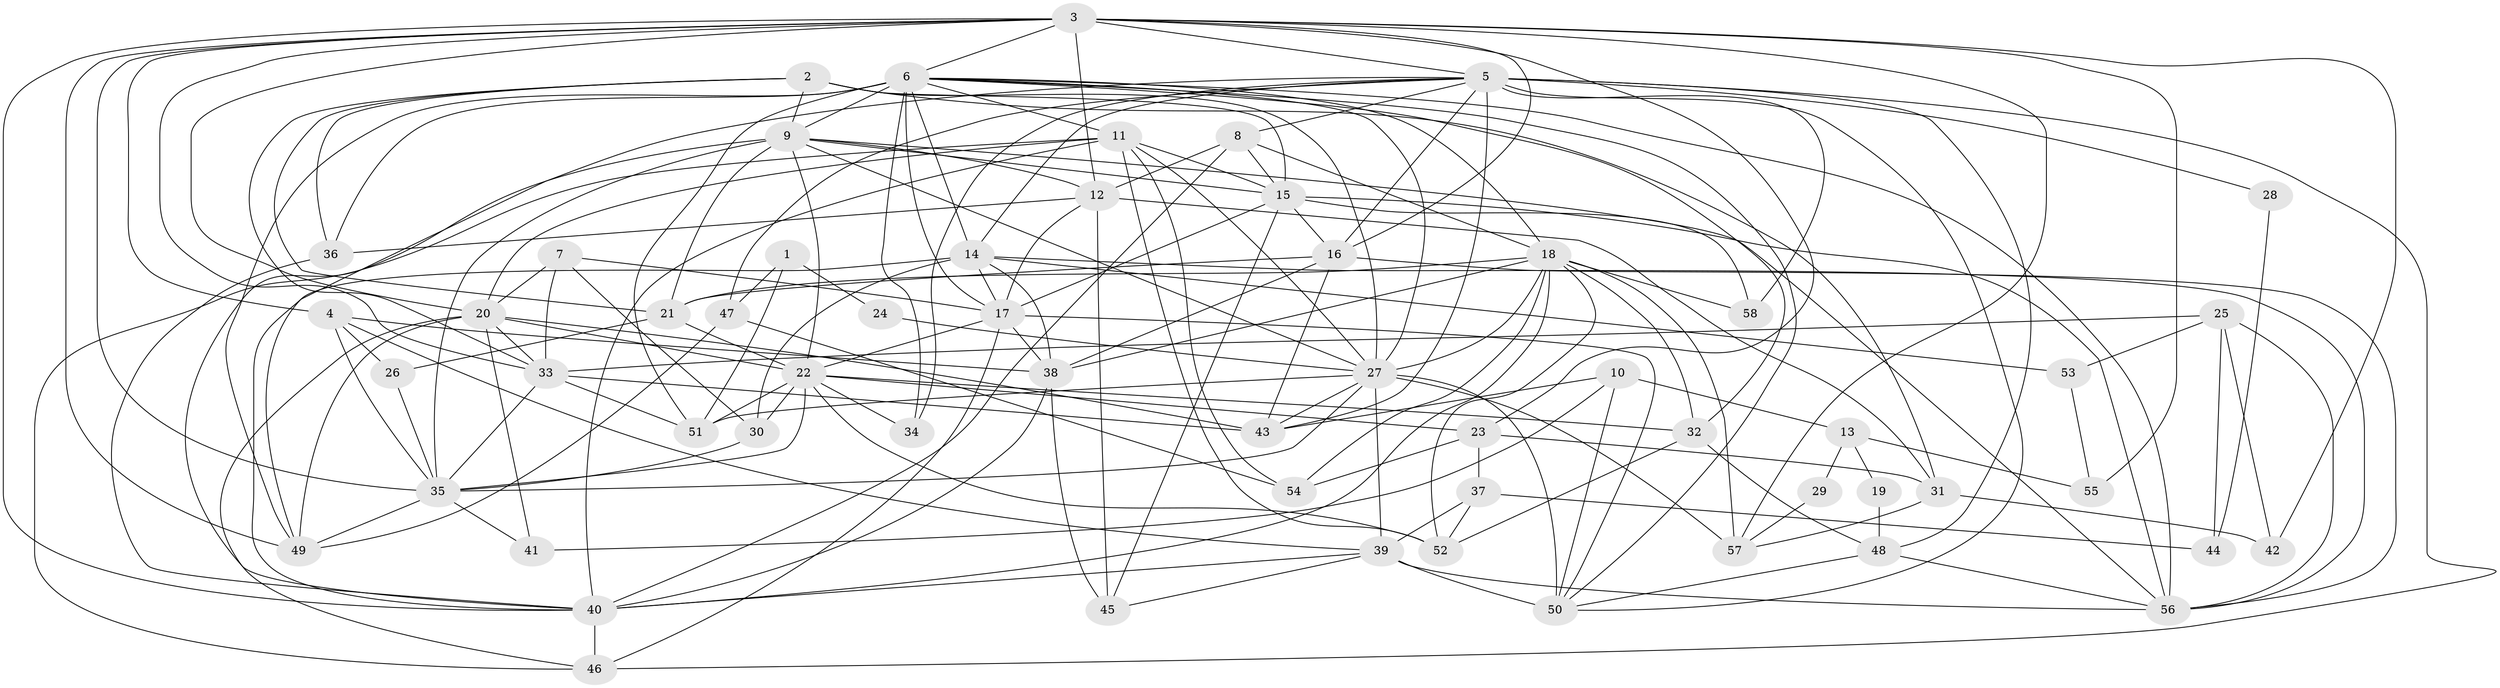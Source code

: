 // original degree distribution, {3: 0.3006993006993007, 2: 0.11188811188811189, 5: 0.1888111888111888, 6: 0.1048951048951049, 7: 0.02097902097902098, 4: 0.25874125874125875, 8: 0.006993006993006993, 9: 0.006993006993006993}
// Generated by graph-tools (version 1.1) at 2025/51/03/04/25 22:51:13]
// undirected, 58 vertices, 175 edges
graph export_dot {
  node [color=gray90,style=filled];
  1;
  2;
  3;
  4;
  5;
  6;
  7;
  8;
  9;
  10;
  11;
  12;
  13;
  14;
  15;
  16;
  17;
  18;
  19;
  20;
  21;
  22;
  23;
  24;
  25;
  26;
  27;
  28;
  29;
  30;
  31;
  32;
  33;
  34;
  35;
  36;
  37;
  38;
  39;
  40;
  41;
  42;
  43;
  44;
  45;
  46;
  47;
  48;
  49;
  50;
  51;
  52;
  53;
  54;
  55;
  56;
  57;
  58;
  1 -- 24 [weight=1.0];
  1 -- 47 [weight=1.0];
  1 -- 51 [weight=1.0];
  2 -- 9 [weight=1.0];
  2 -- 15 [weight=2.0];
  2 -- 21 [weight=1.0];
  2 -- 27 [weight=1.0];
  2 -- 31 [weight=1.0];
  2 -- 33 [weight=1.0];
  2 -- 36 [weight=1.0];
  3 -- 4 [weight=1.0];
  3 -- 5 [weight=1.0];
  3 -- 6 [weight=1.0];
  3 -- 12 [weight=1.0];
  3 -- 16 [weight=1.0];
  3 -- 20 [weight=1.0];
  3 -- 23 [weight=1.0];
  3 -- 33 [weight=1.0];
  3 -- 35 [weight=1.0];
  3 -- 40 [weight=1.0];
  3 -- 42 [weight=1.0];
  3 -- 49 [weight=1.0];
  3 -- 55 [weight=2.0];
  3 -- 57 [weight=1.0];
  4 -- 26 [weight=1.0];
  4 -- 35 [weight=1.0];
  4 -- 38 [weight=1.0];
  4 -- 39 [weight=2.0];
  5 -- 8 [weight=1.0];
  5 -- 14 [weight=1.0];
  5 -- 16 [weight=1.0];
  5 -- 28 [weight=1.0];
  5 -- 34 [weight=1.0];
  5 -- 40 [weight=1.0];
  5 -- 43 [weight=2.0];
  5 -- 46 [weight=1.0];
  5 -- 47 [weight=2.0];
  5 -- 48 [weight=1.0];
  5 -- 50 [weight=1.0];
  5 -- 58 [weight=1.0];
  6 -- 9 [weight=1.0];
  6 -- 11 [weight=2.0];
  6 -- 14 [weight=1.0];
  6 -- 17 [weight=2.0];
  6 -- 18 [weight=1.0];
  6 -- 27 [weight=1.0];
  6 -- 32 [weight=1.0];
  6 -- 34 [weight=1.0];
  6 -- 36 [weight=1.0];
  6 -- 49 [weight=3.0];
  6 -- 50 [weight=1.0];
  6 -- 51 [weight=1.0];
  6 -- 56 [weight=1.0];
  7 -- 17 [weight=1.0];
  7 -- 20 [weight=2.0];
  7 -- 30 [weight=1.0];
  7 -- 33 [weight=2.0];
  8 -- 12 [weight=1.0];
  8 -- 15 [weight=1.0];
  8 -- 18 [weight=1.0];
  8 -- 40 [weight=1.0];
  9 -- 12 [weight=1.0];
  9 -- 15 [weight=1.0];
  9 -- 21 [weight=1.0];
  9 -- 22 [weight=1.0];
  9 -- 27 [weight=1.0];
  9 -- 35 [weight=2.0];
  9 -- 40 [weight=1.0];
  9 -- 56 [weight=1.0];
  10 -- 13 [weight=1.0];
  10 -- 41 [weight=1.0];
  10 -- 43 [weight=1.0];
  10 -- 50 [weight=1.0];
  11 -- 15 [weight=1.0];
  11 -- 20 [weight=1.0];
  11 -- 27 [weight=1.0];
  11 -- 40 [weight=1.0];
  11 -- 46 [weight=1.0];
  11 -- 52 [weight=1.0];
  11 -- 54 [weight=1.0];
  12 -- 17 [weight=1.0];
  12 -- 31 [weight=1.0];
  12 -- 36 [weight=1.0];
  12 -- 45 [weight=1.0];
  13 -- 19 [weight=1.0];
  13 -- 29 [weight=1.0];
  13 -- 55 [weight=1.0];
  14 -- 17 [weight=1.0];
  14 -- 30 [weight=1.0];
  14 -- 38 [weight=1.0];
  14 -- 49 [weight=1.0];
  14 -- 53 [weight=1.0];
  14 -- 56 [weight=1.0];
  15 -- 16 [weight=1.0];
  15 -- 17 [weight=1.0];
  15 -- 45 [weight=1.0];
  15 -- 56 [weight=1.0];
  15 -- 58 [weight=1.0];
  16 -- 21 [weight=1.0];
  16 -- 38 [weight=1.0];
  16 -- 43 [weight=1.0];
  16 -- 56 [weight=2.0];
  17 -- 22 [weight=1.0];
  17 -- 38 [weight=2.0];
  17 -- 46 [weight=1.0];
  17 -- 50 [weight=1.0];
  18 -- 21 [weight=1.0];
  18 -- 27 [weight=1.0];
  18 -- 32 [weight=1.0];
  18 -- 38 [weight=1.0];
  18 -- 40 [weight=1.0];
  18 -- 52 [weight=1.0];
  18 -- 54 [weight=2.0];
  18 -- 57 [weight=1.0];
  18 -- 58 [weight=1.0];
  19 -- 48 [weight=1.0];
  20 -- 22 [weight=1.0];
  20 -- 33 [weight=1.0];
  20 -- 41 [weight=1.0];
  20 -- 43 [weight=1.0];
  20 -- 46 [weight=1.0];
  20 -- 49 [weight=1.0];
  21 -- 22 [weight=2.0];
  21 -- 26 [weight=2.0];
  22 -- 23 [weight=1.0];
  22 -- 30 [weight=1.0];
  22 -- 32 [weight=1.0];
  22 -- 34 [weight=1.0];
  22 -- 35 [weight=1.0];
  22 -- 51 [weight=1.0];
  22 -- 52 [weight=1.0];
  23 -- 31 [weight=2.0];
  23 -- 37 [weight=1.0];
  23 -- 54 [weight=1.0];
  24 -- 27 [weight=1.0];
  25 -- 33 [weight=1.0];
  25 -- 42 [weight=1.0];
  25 -- 44 [weight=1.0];
  25 -- 53 [weight=1.0];
  25 -- 56 [weight=1.0];
  26 -- 35 [weight=1.0];
  27 -- 35 [weight=1.0];
  27 -- 39 [weight=1.0];
  27 -- 43 [weight=1.0];
  27 -- 50 [weight=1.0];
  27 -- 51 [weight=1.0];
  27 -- 57 [weight=2.0];
  28 -- 44 [weight=1.0];
  29 -- 57 [weight=1.0];
  30 -- 35 [weight=1.0];
  31 -- 42 [weight=1.0];
  31 -- 57 [weight=1.0];
  32 -- 48 [weight=1.0];
  32 -- 52 [weight=1.0];
  33 -- 35 [weight=1.0];
  33 -- 43 [weight=1.0];
  33 -- 51 [weight=1.0];
  35 -- 41 [weight=1.0];
  35 -- 49 [weight=1.0];
  36 -- 40 [weight=1.0];
  37 -- 39 [weight=1.0];
  37 -- 44 [weight=1.0];
  37 -- 52 [weight=1.0];
  38 -- 40 [weight=1.0];
  38 -- 45 [weight=1.0];
  39 -- 40 [weight=1.0];
  39 -- 45 [weight=1.0];
  39 -- 50 [weight=4.0];
  39 -- 56 [weight=1.0];
  40 -- 46 [weight=1.0];
  47 -- 49 [weight=1.0];
  47 -- 54 [weight=1.0];
  48 -- 50 [weight=1.0];
  48 -- 56 [weight=1.0];
  53 -- 55 [weight=1.0];
}
